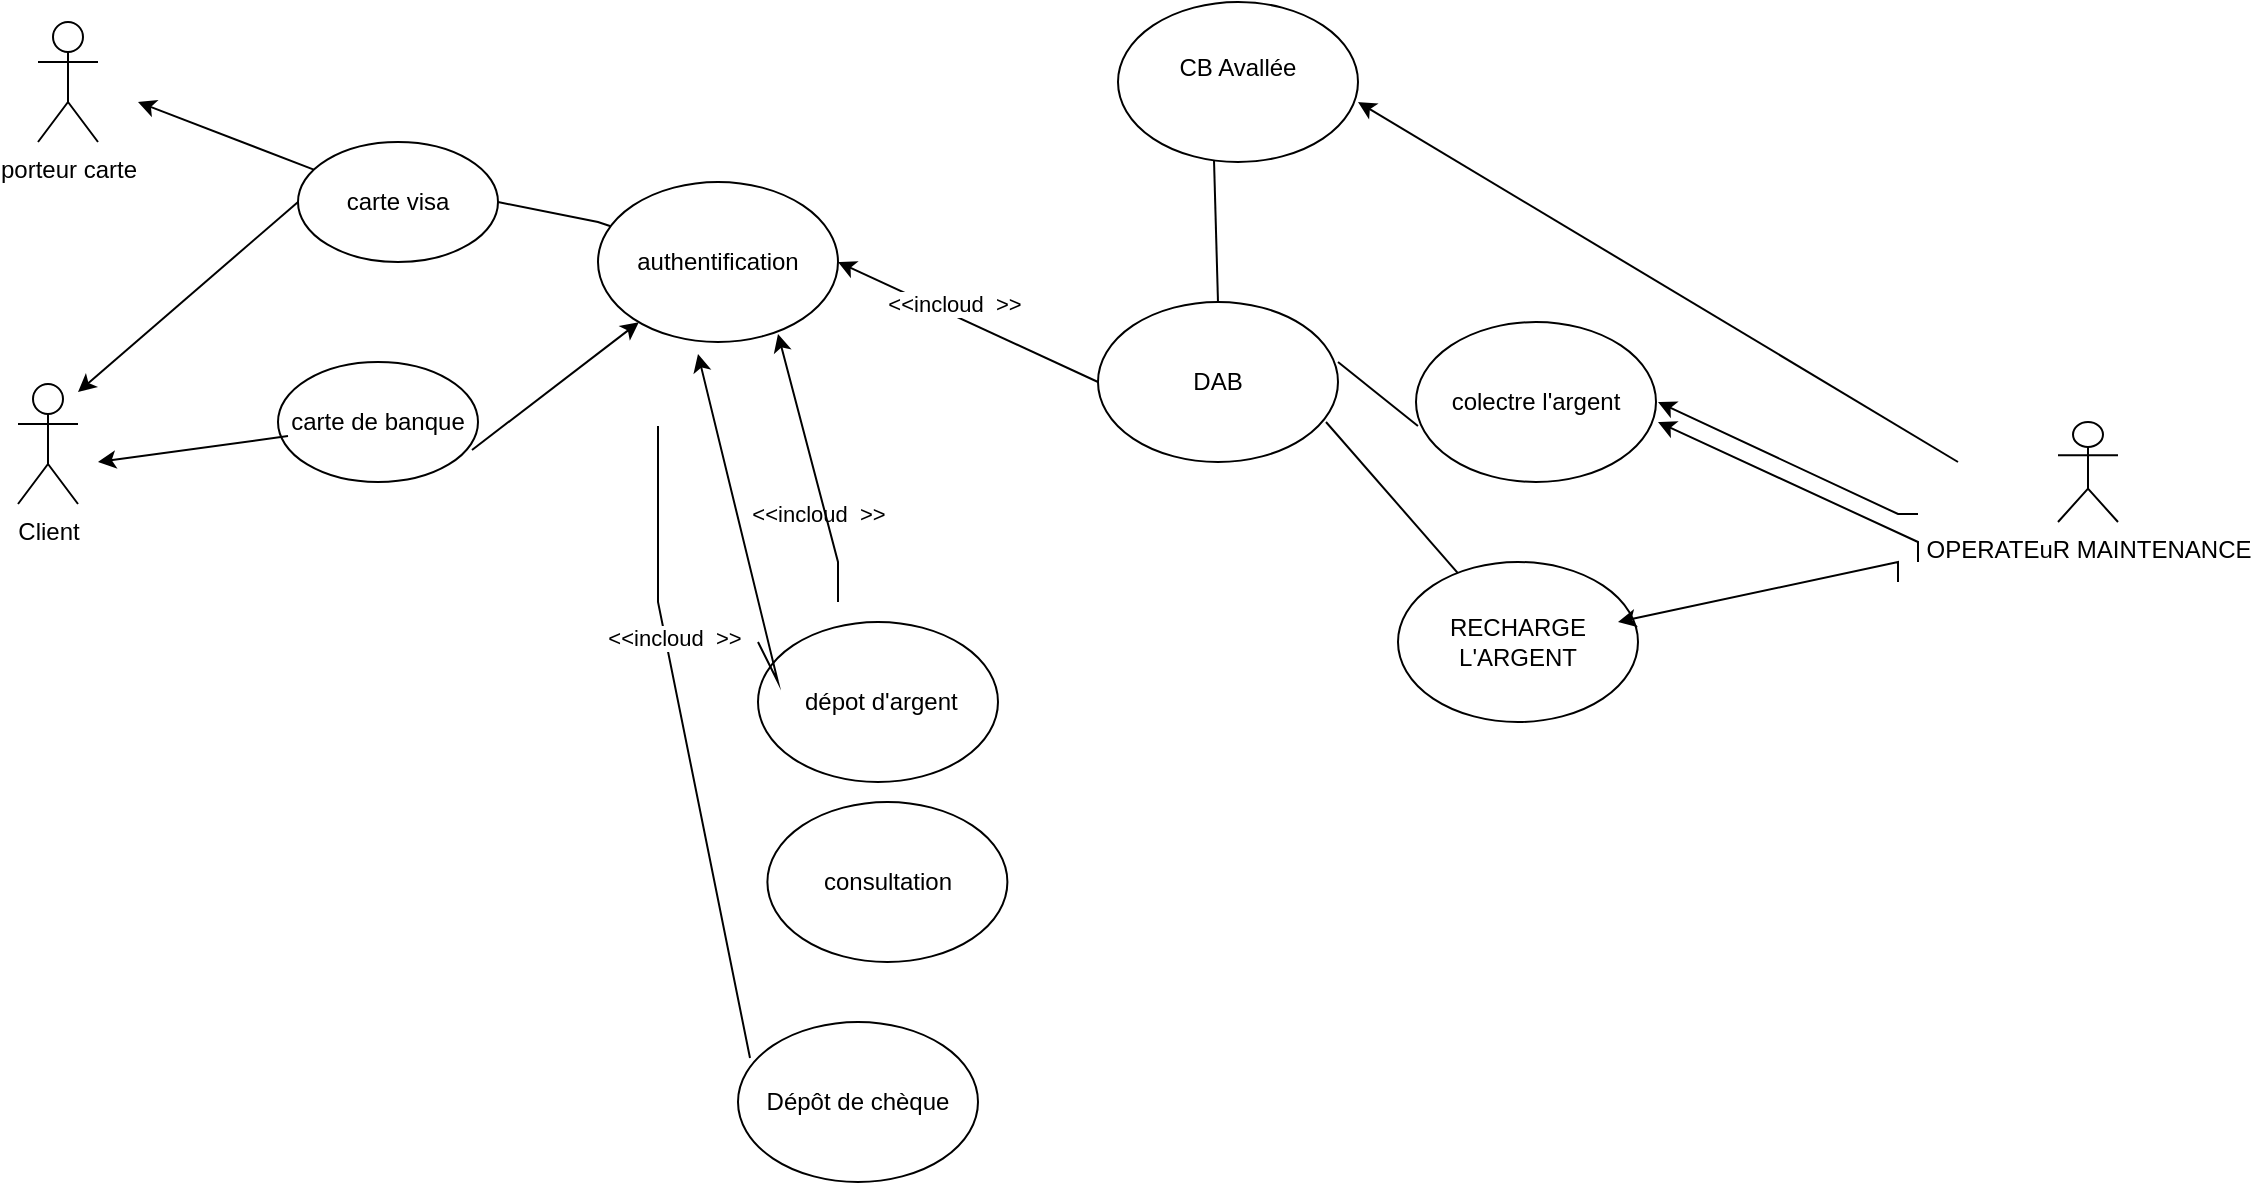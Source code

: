 <mxfile version="24.7.7">
  <diagram name="Page-1" id="nEokDzsJs1XwXtS5uEI3">
    <mxGraphModel dx="1434" dy="774" grid="1" gridSize="10" guides="1" tooltips="1" connect="1" arrows="1" fold="1" page="1" pageScale="1" pageWidth="1169" pageHeight="827" math="0" shadow="0">
      <root>
        <mxCell id="0" />
        <mxCell id="1" parent="0" />
        <mxCell id="WT5hDnRrG1FPfyMFsSfL-1" value="Client" style="shape=umlActor;verticalLabelPosition=bottom;verticalAlign=top;html=1;outlineConnect=0;" vertex="1" parent="1">
          <mxGeometry x="60" y="291" width="30" height="60" as="geometry" />
        </mxCell>
        <mxCell id="WT5hDnRrG1FPfyMFsSfL-2" value="OPERATEuR MAINTENANCE" style="shape=umlActor;verticalLabelPosition=bottom;verticalAlign=top;html=1;outlineConnect=0;" vertex="1" parent="1">
          <mxGeometry x="1080" y="310" width="30" height="50" as="geometry" />
        </mxCell>
        <mxCell id="WT5hDnRrG1FPfyMFsSfL-3" value="DAB" style="ellipse;whiteSpace=wrap;html=1;" vertex="1" parent="1">
          <mxGeometry x="600" y="250" width="120" height="80" as="geometry" />
        </mxCell>
        <mxCell id="WT5hDnRrG1FPfyMFsSfL-6" value="carte visa" style="ellipse;whiteSpace=wrap;html=1;" vertex="1" parent="1">
          <mxGeometry x="200" y="170" width="100" height="60" as="geometry" />
        </mxCell>
        <mxCell id="WT5hDnRrG1FPfyMFsSfL-12" value="" style="endArrow=classic;html=1;rounded=0;exitX=0;exitY=0.5;exitDx=0;exitDy=0;" edge="1" parent="1" source="WT5hDnRrG1FPfyMFsSfL-6">
          <mxGeometry width="50" height="50" relative="1" as="geometry">
            <mxPoint x="230" y="220" as="sourcePoint" />
            <mxPoint x="90" y="295" as="targetPoint" />
          </mxGeometry>
        </mxCell>
        <mxCell id="WT5hDnRrG1FPfyMFsSfL-13" value="" style="endArrow=classic;html=1;rounded=0;exitX=0;exitY=0.5;exitDx=0;exitDy=0;entryX=1;entryY=0.5;entryDx=0;entryDy=0;" edge="1" parent="1" source="WT5hDnRrG1FPfyMFsSfL-3" target="WT5hDnRrG1FPfyMFsSfL-24">
          <mxGeometry width="50" height="50" relative="1" as="geometry">
            <mxPoint x="510" y="270" as="sourcePoint" />
            <mxPoint x="560" y="220" as="targetPoint" />
          </mxGeometry>
        </mxCell>
        <mxCell id="WT5hDnRrG1FPfyMFsSfL-14" value="&amp;nbsp;dépot d&#39;argent" style="ellipse;whiteSpace=wrap;html=1;" vertex="1" parent="1">
          <mxGeometry x="430" y="410" width="120" height="80" as="geometry" />
        </mxCell>
        <mxCell id="WT5hDnRrG1FPfyMFsSfL-16" value="&lt;div&gt;CB Avallée&lt;/div&gt;&lt;div&gt;&lt;br&gt;&lt;/div&gt;" style="ellipse;whiteSpace=wrap;html=1;" vertex="1" parent="1">
          <mxGeometry x="610" y="100" width="120" height="80" as="geometry" />
        </mxCell>
        <mxCell id="WT5hDnRrG1FPfyMFsSfL-20" value="" style="endArrow=none;html=1;rounded=0;exitX=0.5;exitY=0;exitDx=0;exitDy=0;entryX=0.4;entryY=0.988;entryDx=0;entryDy=0;entryPerimeter=0;" edge="1" parent="1" source="WT5hDnRrG1FPfyMFsSfL-3" target="WT5hDnRrG1FPfyMFsSfL-16">
          <mxGeometry width="50" height="50" relative="1" as="geometry">
            <mxPoint x="610" y="240" as="sourcePoint" />
            <mxPoint x="613.34" y="179.94" as="targetPoint" />
          </mxGeometry>
        </mxCell>
        <mxCell id="WT5hDnRrG1FPfyMFsSfL-22" value="Dépôt de chèque " style="ellipse;whiteSpace=wrap;html=1;" vertex="1" parent="1">
          <mxGeometry x="420" y="610" width="120" height="80" as="geometry" />
        </mxCell>
        <mxCell id="WT5hDnRrG1FPfyMFsSfL-23" value="" style="endArrow=none;html=1;rounded=0;entryX=0.05;entryY=0.225;entryDx=0;entryDy=0;entryPerimeter=0;" edge="1" parent="1" target="WT5hDnRrG1FPfyMFsSfL-22">
          <mxGeometry width="50" height="50" relative="1" as="geometry">
            <mxPoint x="380" y="312" as="sourcePoint" />
            <mxPoint x="360" y="420" as="targetPoint" />
            <Array as="points">
              <mxPoint x="380" y="400" />
            </Array>
          </mxGeometry>
        </mxCell>
        <mxCell id="WT5hDnRrG1FPfyMFsSfL-35" value="&amp;lt;&amp;lt;incloud&amp;nbsp; &amp;gt;&amp;gt;" style="edgeLabel;html=1;align=center;verticalAlign=middle;resizable=0;points=[];" vertex="1" connectable="0" parent="WT5hDnRrG1FPfyMFsSfL-23">
          <mxGeometry x="-0.332" y="4" relative="1" as="geometry">
            <mxPoint as="offset" />
          </mxGeometry>
        </mxCell>
        <mxCell id="WT5hDnRrG1FPfyMFsSfL-24" value="authentification" style="ellipse;whiteSpace=wrap;html=1;" vertex="1" parent="1">
          <mxGeometry x="350" y="190" width="120" height="80" as="geometry" />
        </mxCell>
        <mxCell id="WT5hDnRrG1FPfyMFsSfL-26" value="" style="endArrow=none;html=1;rounded=0;exitX=1;exitY=0.5;exitDx=0;exitDy=0;" edge="1" parent="1" source="WT5hDnRrG1FPfyMFsSfL-6" target="WT5hDnRrG1FPfyMFsSfL-24">
          <mxGeometry width="50" height="50" relative="1" as="geometry">
            <mxPoint x="300" y="310" as="sourcePoint" />
            <mxPoint x="350" y="260" as="targetPoint" />
            <Array as="points">
              <mxPoint x="350" y="210" />
            </Array>
          </mxGeometry>
        </mxCell>
        <mxCell id="WT5hDnRrG1FPfyMFsSfL-28" value="colectre l&#39;argent" style="ellipse;whiteSpace=wrap;html=1;" vertex="1" parent="1">
          <mxGeometry x="759" y="260" width="120" height="80" as="geometry" />
        </mxCell>
        <mxCell id="WT5hDnRrG1FPfyMFsSfL-31" value="RECHARGE L&#39;ARGENT" style="ellipse;whiteSpace=wrap;html=1;" vertex="1" parent="1">
          <mxGeometry x="750" y="380" width="120" height="80" as="geometry" />
        </mxCell>
        <mxCell id="WT5hDnRrG1FPfyMFsSfL-33" value="" style="endArrow=none;html=1;rounded=0;exitX=1;exitY=0.375;exitDx=0;exitDy=0;exitPerimeter=0;entryX=0.008;entryY=0.65;entryDx=0;entryDy=0;entryPerimeter=0;" edge="1" parent="1" source="WT5hDnRrG1FPfyMFsSfL-3" target="WT5hDnRrG1FPfyMFsSfL-28">
          <mxGeometry width="50" height="50" relative="1" as="geometry">
            <mxPoint x="700" y="350" as="sourcePoint" />
            <mxPoint x="750" y="300" as="targetPoint" />
          </mxGeometry>
        </mxCell>
        <mxCell id="WT5hDnRrG1FPfyMFsSfL-34" value="" style="endArrow=none;html=1;rounded=0;entryX=0.95;entryY=0.75;entryDx=0;entryDy=0;entryPerimeter=0;" edge="1" parent="1" source="WT5hDnRrG1FPfyMFsSfL-31" target="WT5hDnRrG1FPfyMFsSfL-3">
          <mxGeometry width="50" height="50" relative="1" as="geometry">
            <mxPoint x="708.289" y="440" as="sourcePoint" />
            <mxPoint x="708.289" y="390" as="targetPoint" />
          </mxGeometry>
        </mxCell>
        <mxCell id="WT5hDnRrG1FPfyMFsSfL-36" value="&amp;lt;&amp;lt;incloud&amp;nbsp; &amp;gt;&amp;gt;" style="edgeLabel;html=1;align=center;verticalAlign=middle;resizable=0;points=[];" vertex="1" connectable="0" parent="1">
          <mxGeometry x="424.701" y="397.207" as="geometry">
            <mxPoint x="35" y="-41" as="offset" />
          </mxGeometry>
        </mxCell>
        <mxCell id="WT5hDnRrG1FPfyMFsSfL-37" value="&amp;lt;&amp;lt;incloud&amp;nbsp; &amp;gt;&amp;gt;" style="edgeLabel;html=1;align=center;verticalAlign=middle;resizable=0;points=[];" vertex="1" connectable="0" parent="1">
          <mxGeometry x="434.701" y="359.997" as="geometry">
            <mxPoint x="93" y="-109" as="offset" />
          </mxGeometry>
        </mxCell>
        <mxCell id="WT5hDnRrG1FPfyMFsSfL-39" value="porteur carte" style="shape=umlActor;verticalLabelPosition=bottom;verticalAlign=top;html=1;outlineConnect=0;" vertex="1" parent="1">
          <mxGeometry x="70" y="110" width="30" height="60" as="geometry" />
        </mxCell>
        <mxCell id="WT5hDnRrG1FPfyMFsSfL-42" value="carte de banque" style="ellipse;whiteSpace=wrap;html=1;" vertex="1" parent="1">
          <mxGeometry x="190" y="280" width="100" height="60" as="geometry" />
        </mxCell>
        <mxCell id="WT5hDnRrG1FPfyMFsSfL-43" value="" style="endArrow=classic;html=1;rounded=0;exitX=0.05;exitY=0.617;exitDx=0;exitDy=0;exitPerimeter=0;" edge="1" parent="1" source="WT5hDnRrG1FPfyMFsSfL-42">
          <mxGeometry width="50" height="50" relative="1" as="geometry">
            <mxPoint x="200" y="220" as="sourcePoint" />
            <mxPoint x="100" y="330" as="targetPoint" />
            <Array as="points" />
          </mxGeometry>
        </mxCell>
        <mxCell id="WT5hDnRrG1FPfyMFsSfL-45" value="" style="endArrow=classic;html=1;rounded=0;exitX=0.97;exitY=0.733;exitDx=0;exitDy=0;exitPerimeter=0;" edge="1" parent="1" source="WT5hDnRrG1FPfyMFsSfL-42" target="WT5hDnRrG1FPfyMFsSfL-24">
          <mxGeometry width="50" height="50" relative="1" as="geometry">
            <mxPoint x="195" y="307" as="sourcePoint" />
            <mxPoint x="110" y="315" as="targetPoint" />
          </mxGeometry>
        </mxCell>
        <mxCell id="WT5hDnRrG1FPfyMFsSfL-47" value="" style="endArrow=classic;html=1;rounded=0;entryX=1;entryY=0.625;entryDx=0;entryDy=0;entryPerimeter=0;" edge="1" parent="1" target="WT5hDnRrG1FPfyMFsSfL-16">
          <mxGeometry width="50" height="50" relative="1" as="geometry">
            <mxPoint x="1030" y="330" as="sourcePoint" />
            <mxPoint x="1000" y="160" as="targetPoint" />
          </mxGeometry>
        </mxCell>
        <mxCell id="WT5hDnRrG1FPfyMFsSfL-48" value="" style="endArrow=classic;html=1;rounded=0;" edge="1" parent="1">
          <mxGeometry width="50" height="50" relative="1" as="geometry">
            <mxPoint x="1010" y="356" as="sourcePoint" />
            <mxPoint x="880" y="300" as="targetPoint" />
            <Array as="points">
              <mxPoint x="1000" y="356" />
            </Array>
          </mxGeometry>
        </mxCell>
        <mxCell id="WT5hDnRrG1FPfyMFsSfL-49" value="consultation " style="ellipse;whiteSpace=wrap;html=1;" vertex="1" parent="1">
          <mxGeometry x="434.7" y="500" width="120" height="80" as="geometry" />
        </mxCell>
        <mxCell id="WT5hDnRrG1FPfyMFsSfL-52" value="" style="endArrow=classic;html=1;rounded=0;" edge="1" parent="1" source="WT5hDnRrG1FPfyMFsSfL-6">
          <mxGeometry width="50" height="50" relative="1" as="geometry">
            <mxPoint x="200" y="130" as="sourcePoint" />
            <mxPoint x="120" y="150" as="targetPoint" />
          </mxGeometry>
        </mxCell>
        <mxCell id="WT5hDnRrG1FPfyMFsSfL-53" value="" style="endArrow=classic;html=1;rounded=0;" edge="1" parent="1">
          <mxGeometry width="50" height="50" relative="1" as="geometry">
            <mxPoint x="1010" y="380" as="sourcePoint" />
            <mxPoint x="880" y="310" as="targetPoint" />
            <Array as="points">
              <mxPoint x="1010" y="370" />
            </Array>
          </mxGeometry>
        </mxCell>
        <mxCell id="WT5hDnRrG1FPfyMFsSfL-54" value="" style="endArrow=classic;html=1;rounded=0;" edge="1" parent="1">
          <mxGeometry width="50" height="50" relative="1" as="geometry">
            <mxPoint x="1000" y="390" as="sourcePoint" />
            <mxPoint x="860" y="410" as="targetPoint" />
            <Array as="points">
              <mxPoint x="1000" y="380" />
            </Array>
          </mxGeometry>
        </mxCell>
        <mxCell id="WT5hDnRrG1FPfyMFsSfL-55" value="" style="endArrow=classic;html=1;rounded=0;entryX=0.75;entryY=0.95;entryDx=0;entryDy=0;entryPerimeter=0;" edge="1" parent="1" target="WT5hDnRrG1FPfyMFsSfL-24">
          <mxGeometry width="50" height="50" relative="1" as="geometry">
            <mxPoint x="470" y="400" as="sourcePoint" />
            <mxPoint x="480" y="240" as="targetPoint" />
            <Array as="points">
              <mxPoint x="470" y="380" />
            </Array>
          </mxGeometry>
        </mxCell>
        <mxCell id="WT5hDnRrG1FPfyMFsSfL-56" value="" style="endArrow=classic;html=1;rounded=0;" edge="1" parent="1">
          <mxGeometry width="50" height="50" relative="1" as="geometry">
            <mxPoint x="440" y="440" as="sourcePoint" />
            <mxPoint x="400" y="276" as="targetPoint" />
            <Array as="points">
              <mxPoint x="430" y="420" />
              <mxPoint x="440" y="440" />
            </Array>
          </mxGeometry>
        </mxCell>
      </root>
    </mxGraphModel>
  </diagram>
</mxfile>

